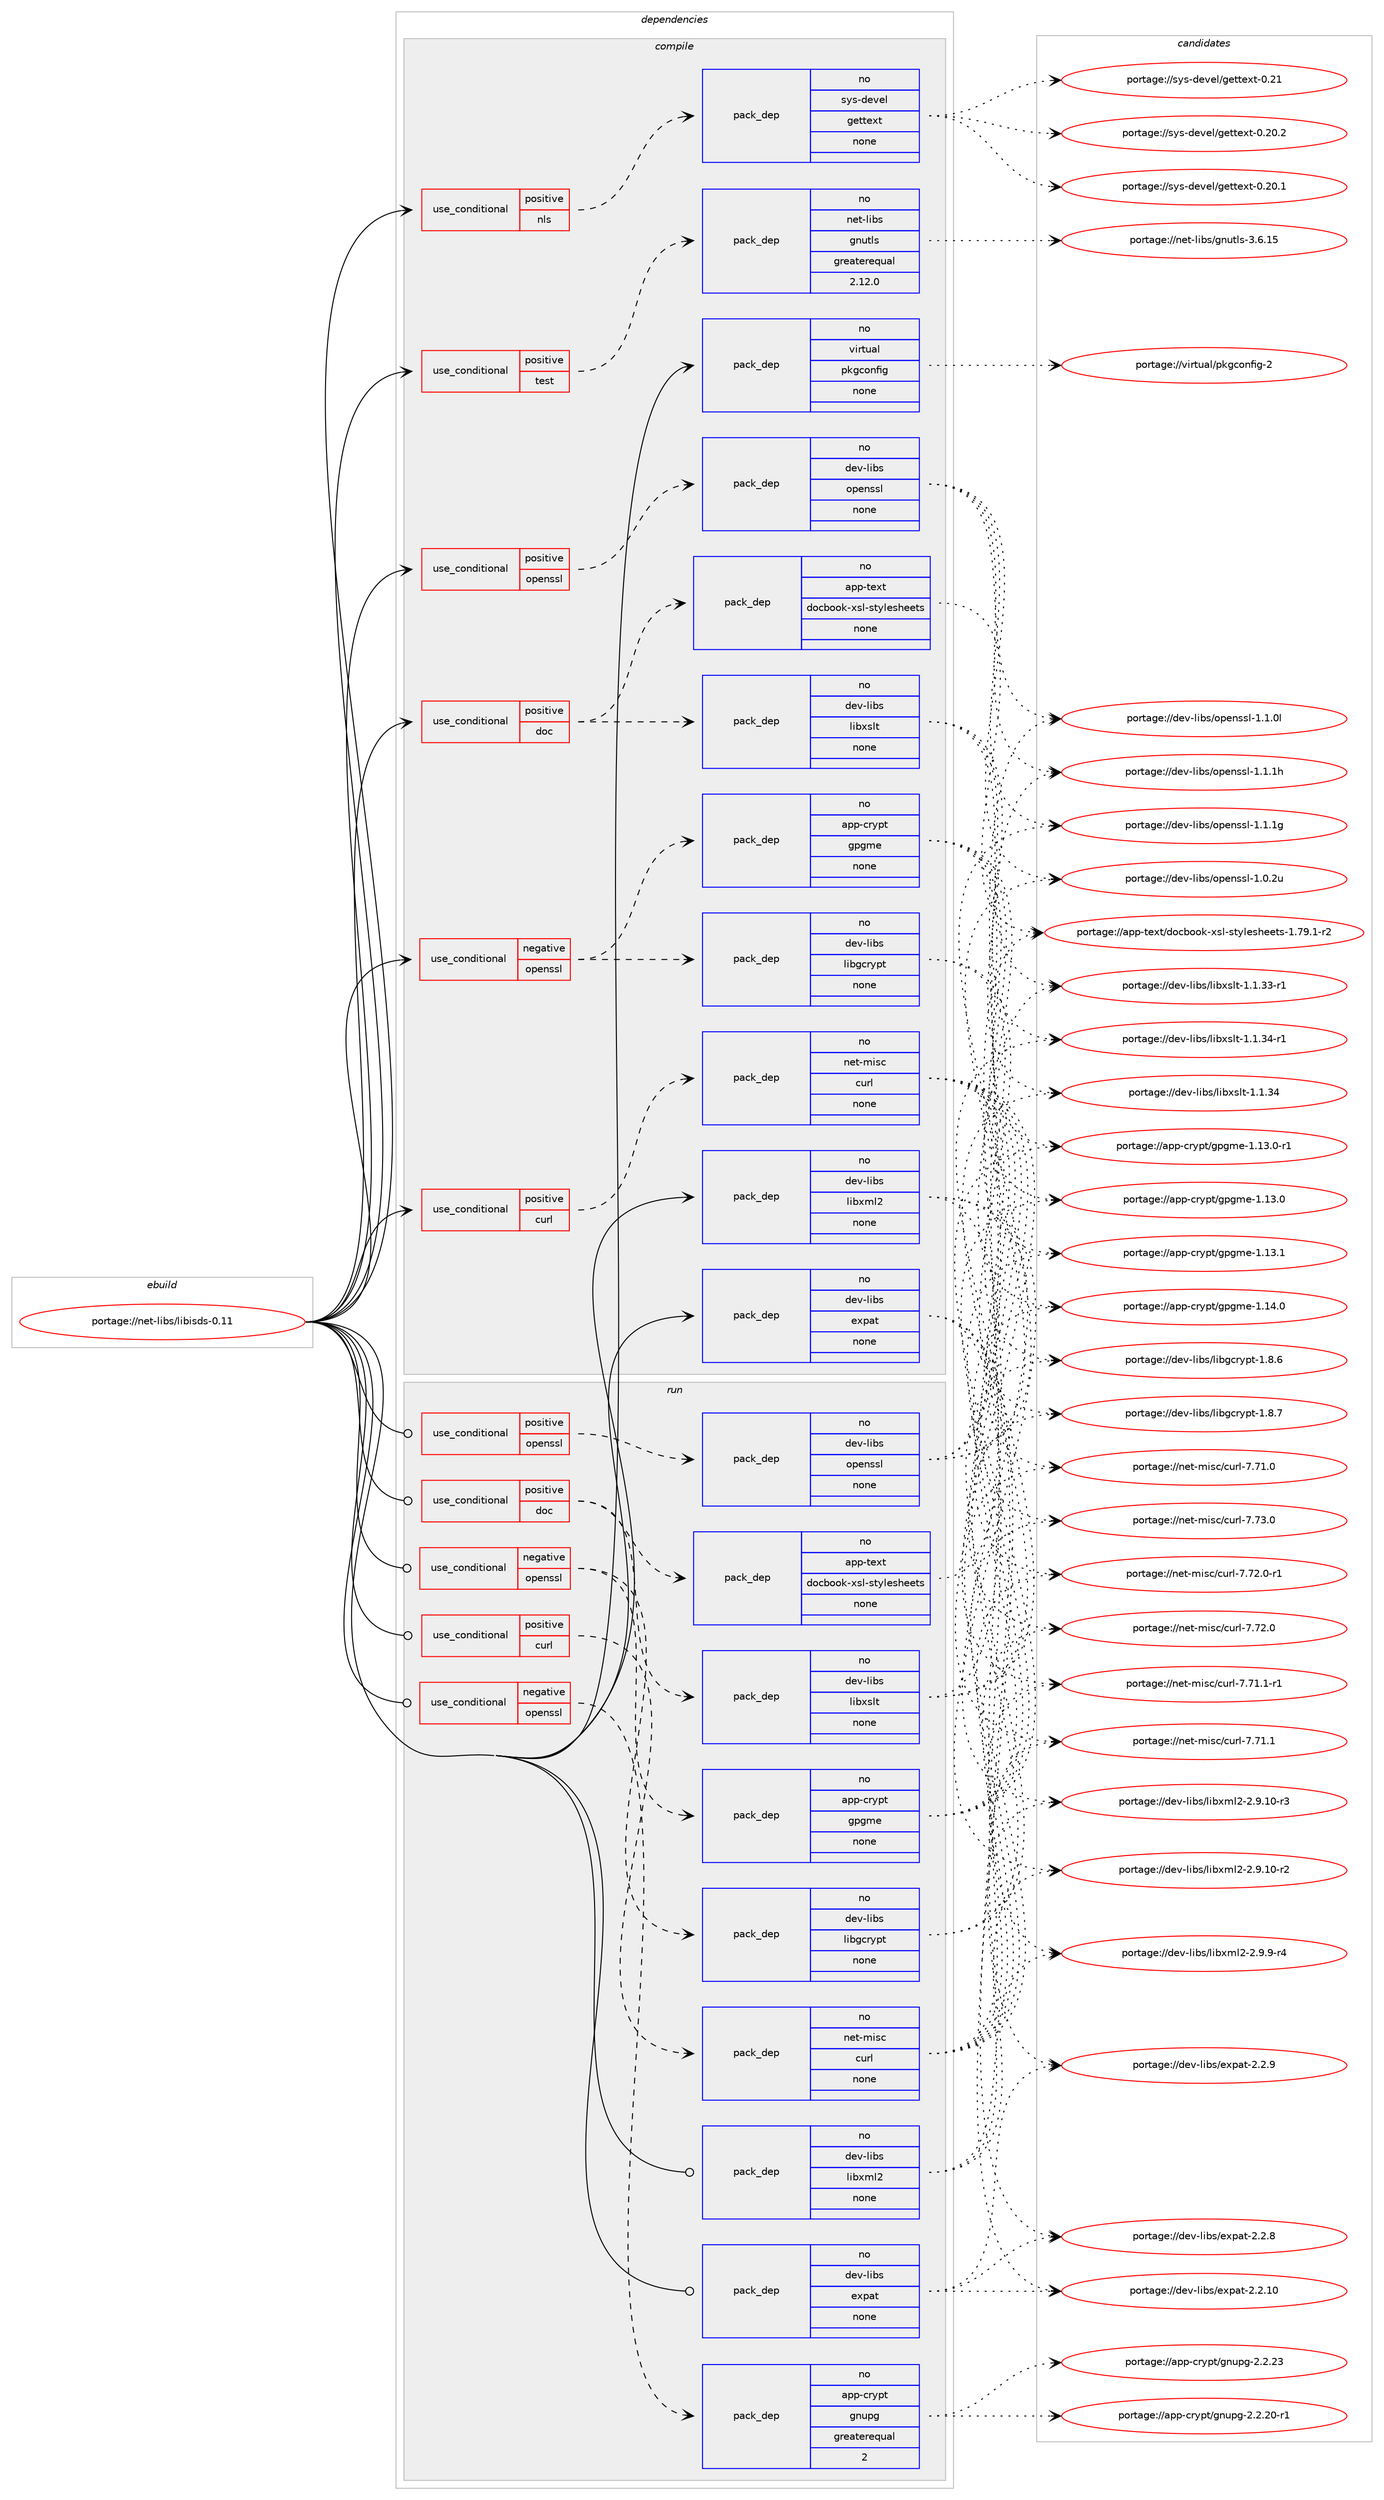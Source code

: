 digraph prolog {

# *************
# Graph options
# *************

newrank=true;
concentrate=true;
compound=true;
graph [rankdir=LR,fontname=Helvetica,fontsize=10,ranksep=1.5];#, ranksep=2.5, nodesep=0.2];
edge  [arrowhead=vee];
node  [fontname=Helvetica,fontsize=10];

# **********
# The ebuild
# **********

subgraph cluster_leftcol {
color=gray;
rank=same;
label=<<i>ebuild</i>>;
id [label="portage://net-libs/libisds-0.11", color=red, width=4, href="../net-libs/libisds-0.11.svg"];
}

# ****************
# The dependencies
# ****************

subgraph cluster_midcol {
color=gray;
label=<<i>dependencies</i>>;
subgraph cluster_compile {
fillcolor="#eeeeee";
style=filled;
label=<<i>compile</i>>;
subgraph cond523 {
dependency3342 [label=<<TABLE BORDER="0" CELLBORDER="1" CELLSPACING="0" CELLPADDING="4"><TR><TD ROWSPAN="3" CELLPADDING="10">use_conditional</TD></TR><TR><TD>negative</TD></TR><TR><TD>openssl</TD></TR></TABLE>>, shape=none, color=red];
subgraph pack2778 {
dependency3343 [label=<<TABLE BORDER="0" CELLBORDER="1" CELLSPACING="0" CELLPADDING="4" WIDTH="220"><TR><TD ROWSPAN="6" CELLPADDING="30">pack_dep</TD></TR><TR><TD WIDTH="110">no</TD></TR><TR><TD>app-crypt</TD></TR><TR><TD>gpgme</TD></TR><TR><TD>none</TD></TR><TR><TD></TD></TR></TABLE>>, shape=none, color=blue];
}
dependency3342:e -> dependency3343:w [weight=20,style="dashed",arrowhead="vee"];
subgraph pack2779 {
dependency3344 [label=<<TABLE BORDER="0" CELLBORDER="1" CELLSPACING="0" CELLPADDING="4" WIDTH="220"><TR><TD ROWSPAN="6" CELLPADDING="30">pack_dep</TD></TR><TR><TD WIDTH="110">no</TD></TR><TR><TD>dev-libs</TD></TR><TR><TD>libgcrypt</TD></TR><TR><TD>none</TD></TR><TR><TD></TD></TR></TABLE>>, shape=none, color=blue];
}
dependency3342:e -> dependency3344:w [weight=20,style="dashed",arrowhead="vee"];
}
id:e -> dependency3342:w [weight=20,style="solid",arrowhead="vee"];
subgraph cond524 {
dependency3345 [label=<<TABLE BORDER="0" CELLBORDER="1" CELLSPACING="0" CELLPADDING="4"><TR><TD ROWSPAN="3" CELLPADDING="10">use_conditional</TD></TR><TR><TD>positive</TD></TR><TR><TD>curl</TD></TR></TABLE>>, shape=none, color=red];
subgraph pack2780 {
dependency3346 [label=<<TABLE BORDER="0" CELLBORDER="1" CELLSPACING="0" CELLPADDING="4" WIDTH="220"><TR><TD ROWSPAN="6" CELLPADDING="30">pack_dep</TD></TR><TR><TD WIDTH="110">no</TD></TR><TR><TD>net-misc</TD></TR><TR><TD>curl</TD></TR><TR><TD>none</TD></TR><TR><TD></TD></TR></TABLE>>, shape=none, color=blue];
}
dependency3345:e -> dependency3346:w [weight=20,style="dashed",arrowhead="vee"];
}
id:e -> dependency3345:w [weight=20,style="solid",arrowhead="vee"];
subgraph cond525 {
dependency3347 [label=<<TABLE BORDER="0" CELLBORDER="1" CELLSPACING="0" CELLPADDING="4"><TR><TD ROWSPAN="3" CELLPADDING="10">use_conditional</TD></TR><TR><TD>positive</TD></TR><TR><TD>doc</TD></TR></TABLE>>, shape=none, color=red];
subgraph pack2781 {
dependency3348 [label=<<TABLE BORDER="0" CELLBORDER="1" CELLSPACING="0" CELLPADDING="4" WIDTH="220"><TR><TD ROWSPAN="6" CELLPADDING="30">pack_dep</TD></TR><TR><TD WIDTH="110">no</TD></TR><TR><TD>app-text</TD></TR><TR><TD>docbook-xsl-stylesheets</TD></TR><TR><TD>none</TD></TR><TR><TD></TD></TR></TABLE>>, shape=none, color=blue];
}
dependency3347:e -> dependency3348:w [weight=20,style="dashed",arrowhead="vee"];
subgraph pack2782 {
dependency3349 [label=<<TABLE BORDER="0" CELLBORDER="1" CELLSPACING="0" CELLPADDING="4" WIDTH="220"><TR><TD ROWSPAN="6" CELLPADDING="30">pack_dep</TD></TR><TR><TD WIDTH="110">no</TD></TR><TR><TD>dev-libs</TD></TR><TR><TD>libxslt</TD></TR><TR><TD>none</TD></TR><TR><TD></TD></TR></TABLE>>, shape=none, color=blue];
}
dependency3347:e -> dependency3349:w [weight=20,style="dashed",arrowhead="vee"];
}
id:e -> dependency3347:w [weight=20,style="solid",arrowhead="vee"];
subgraph cond526 {
dependency3350 [label=<<TABLE BORDER="0" CELLBORDER="1" CELLSPACING="0" CELLPADDING="4"><TR><TD ROWSPAN="3" CELLPADDING="10">use_conditional</TD></TR><TR><TD>positive</TD></TR><TR><TD>nls</TD></TR></TABLE>>, shape=none, color=red];
subgraph pack2783 {
dependency3351 [label=<<TABLE BORDER="0" CELLBORDER="1" CELLSPACING="0" CELLPADDING="4" WIDTH="220"><TR><TD ROWSPAN="6" CELLPADDING="30">pack_dep</TD></TR><TR><TD WIDTH="110">no</TD></TR><TR><TD>sys-devel</TD></TR><TR><TD>gettext</TD></TR><TR><TD>none</TD></TR><TR><TD></TD></TR></TABLE>>, shape=none, color=blue];
}
dependency3350:e -> dependency3351:w [weight=20,style="dashed",arrowhead="vee"];
}
id:e -> dependency3350:w [weight=20,style="solid",arrowhead="vee"];
subgraph cond527 {
dependency3352 [label=<<TABLE BORDER="0" CELLBORDER="1" CELLSPACING="0" CELLPADDING="4"><TR><TD ROWSPAN="3" CELLPADDING="10">use_conditional</TD></TR><TR><TD>positive</TD></TR><TR><TD>openssl</TD></TR></TABLE>>, shape=none, color=red];
subgraph pack2784 {
dependency3353 [label=<<TABLE BORDER="0" CELLBORDER="1" CELLSPACING="0" CELLPADDING="4" WIDTH="220"><TR><TD ROWSPAN="6" CELLPADDING="30">pack_dep</TD></TR><TR><TD WIDTH="110">no</TD></TR><TR><TD>dev-libs</TD></TR><TR><TD>openssl</TD></TR><TR><TD>none</TD></TR><TR><TD></TD></TR></TABLE>>, shape=none, color=blue];
}
dependency3352:e -> dependency3353:w [weight=20,style="dashed",arrowhead="vee"];
}
id:e -> dependency3352:w [weight=20,style="solid",arrowhead="vee"];
subgraph cond528 {
dependency3354 [label=<<TABLE BORDER="0" CELLBORDER="1" CELLSPACING="0" CELLPADDING="4"><TR><TD ROWSPAN="3" CELLPADDING="10">use_conditional</TD></TR><TR><TD>positive</TD></TR><TR><TD>test</TD></TR></TABLE>>, shape=none, color=red];
subgraph pack2785 {
dependency3355 [label=<<TABLE BORDER="0" CELLBORDER="1" CELLSPACING="0" CELLPADDING="4" WIDTH="220"><TR><TD ROWSPAN="6" CELLPADDING="30">pack_dep</TD></TR><TR><TD WIDTH="110">no</TD></TR><TR><TD>net-libs</TD></TR><TR><TD>gnutls</TD></TR><TR><TD>greaterequal</TD></TR><TR><TD>2.12.0</TD></TR></TABLE>>, shape=none, color=blue];
}
dependency3354:e -> dependency3355:w [weight=20,style="dashed",arrowhead="vee"];
}
id:e -> dependency3354:w [weight=20,style="solid",arrowhead="vee"];
subgraph pack2786 {
dependency3356 [label=<<TABLE BORDER="0" CELLBORDER="1" CELLSPACING="0" CELLPADDING="4" WIDTH="220"><TR><TD ROWSPAN="6" CELLPADDING="30">pack_dep</TD></TR><TR><TD WIDTH="110">no</TD></TR><TR><TD>dev-libs</TD></TR><TR><TD>expat</TD></TR><TR><TD>none</TD></TR><TR><TD></TD></TR></TABLE>>, shape=none, color=blue];
}
id:e -> dependency3356:w [weight=20,style="solid",arrowhead="vee"];
subgraph pack2787 {
dependency3357 [label=<<TABLE BORDER="0" CELLBORDER="1" CELLSPACING="0" CELLPADDING="4" WIDTH="220"><TR><TD ROWSPAN="6" CELLPADDING="30">pack_dep</TD></TR><TR><TD WIDTH="110">no</TD></TR><TR><TD>dev-libs</TD></TR><TR><TD>libxml2</TD></TR><TR><TD>none</TD></TR><TR><TD></TD></TR></TABLE>>, shape=none, color=blue];
}
id:e -> dependency3357:w [weight=20,style="solid",arrowhead="vee"];
subgraph pack2788 {
dependency3358 [label=<<TABLE BORDER="0" CELLBORDER="1" CELLSPACING="0" CELLPADDING="4" WIDTH="220"><TR><TD ROWSPAN="6" CELLPADDING="30">pack_dep</TD></TR><TR><TD WIDTH="110">no</TD></TR><TR><TD>virtual</TD></TR><TR><TD>pkgconfig</TD></TR><TR><TD>none</TD></TR><TR><TD></TD></TR></TABLE>>, shape=none, color=blue];
}
id:e -> dependency3358:w [weight=20,style="solid",arrowhead="vee"];
}
subgraph cluster_compileandrun {
fillcolor="#eeeeee";
style=filled;
label=<<i>compile and run</i>>;
}
subgraph cluster_run {
fillcolor="#eeeeee";
style=filled;
label=<<i>run</i>>;
subgraph cond529 {
dependency3359 [label=<<TABLE BORDER="0" CELLBORDER="1" CELLSPACING="0" CELLPADDING="4"><TR><TD ROWSPAN="3" CELLPADDING="10">use_conditional</TD></TR><TR><TD>negative</TD></TR><TR><TD>openssl</TD></TR></TABLE>>, shape=none, color=red];
subgraph pack2789 {
dependency3360 [label=<<TABLE BORDER="0" CELLBORDER="1" CELLSPACING="0" CELLPADDING="4" WIDTH="220"><TR><TD ROWSPAN="6" CELLPADDING="30">pack_dep</TD></TR><TR><TD WIDTH="110">no</TD></TR><TR><TD>app-crypt</TD></TR><TR><TD>gnupg</TD></TR><TR><TD>greaterequal</TD></TR><TR><TD>2</TD></TR></TABLE>>, shape=none, color=blue];
}
dependency3359:e -> dependency3360:w [weight=20,style="dashed",arrowhead="vee"];
}
id:e -> dependency3359:w [weight=20,style="solid",arrowhead="odot"];
subgraph cond530 {
dependency3361 [label=<<TABLE BORDER="0" CELLBORDER="1" CELLSPACING="0" CELLPADDING="4"><TR><TD ROWSPAN="3" CELLPADDING="10">use_conditional</TD></TR><TR><TD>negative</TD></TR><TR><TD>openssl</TD></TR></TABLE>>, shape=none, color=red];
subgraph pack2790 {
dependency3362 [label=<<TABLE BORDER="0" CELLBORDER="1" CELLSPACING="0" CELLPADDING="4" WIDTH="220"><TR><TD ROWSPAN="6" CELLPADDING="30">pack_dep</TD></TR><TR><TD WIDTH="110">no</TD></TR><TR><TD>app-crypt</TD></TR><TR><TD>gpgme</TD></TR><TR><TD>none</TD></TR><TR><TD></TD></TR></TABLE>>, shape=none, color=blue];
}
dependency3361:e -> dependency3362:w [weight=20,style="dashed",arrowhead="vee"];
subgraph pack2791 {
dependency3363 [label=<<TABLE BORDER="0" CELLBORDER="1" CELLSPACING="0" CELLPADDING="4" WIDTH="220"><TR><TD ROWSPAN="6" CELLPADDING="30">pack_dep</TD></TR><TR><TD WIDTH="110">no</TD></TR><TR><TD>dev-libs</TD></TR><TR><TD>libgcrypt</TD></TR><TR><TD>none</TD></TR><TR><TD></TD></TR></TABLE>>, shape=none, color=blue];
}
dependency3361:e -> dependency3363:w [weight=20,style="dashed",arrowhead="vee"];
}
id:e -> dependency3361:w [weight=20,style="solid",arrowhead="odot"];
subgraph cond531 {
dependency3364 [label=<<TABLE BORDER="0" CELLBORDER="1" CELLSPACING="0" CELLPADDING="4"><TR><TD ROWSPAN="3" CELLPADDING="10">use_conditional</TD></TR><TR><TD>positive</TD></TR><TR><TD>curl</TD></TR></TABLE>>, shape=none, color=red];
subgraph pack2792 {
dependency3365 [label=<<TABLE BORDER="0" CELLBORDER="1" CELLSPACING="0" CELLPADDING="4" WIDTH="220"><TR><TD ROWSPAN="6" CELLPADDING="30">pack_dep</TD></TR><TR><TD WIDTH="110">no</TD></TR><TR><TD>net-misc</TD></TR><TR><TD>curl</TD></TR><TR><TD>none</TD></TR><TR><TD></TD></TR></TABLE>>, shape=none, color=blue];
}
dependency3364:e -> dependency3365:w [weight=20,style="dashed",arrowhead="vee"];
}
id:e -> dependency3364:w [weight=20,style="solid",arrowhead="odot"];
subgraph cond532 {
dependency3366 [label=<<TABLE BORDER="0" CELLBORDER="1" CELLSPACING="0" CELLPADDING="4"><TR><TD ROWSPAN="3" CELLPADDING="10">use_conditional</TD></TR><TR><TD>positive</TD></TR><TR><TD>doc</TD></TR></TABLE>>, shape=none, color=red];
subgraph pack2793 {
dependency3367 [label=<<TABLE BORDER="0" CELLBORDER="1" CELLSPACING="0" CELLPADDING="4" WIDTH="220"><TR><TD ROWSPAN="6" CELLPADDING="30">pack_dep</TD></TR><TR><TD WIDTH="110">no</TD></TR><TR><TD>app-text</TD></TR><TR><TD>docbook-xsl-stylesheets</TD></TR><TR><TD>none</TD></TR><TR><TD></TD></TR></TABLE>>, shape=none, color=blue];
}
dependency3366:e -> dependency3367:w [weight=20,style="dashed",arrowhead="vee"];
subgraph pack2794 {
dependency3368 [label=<<TABLE BORDER="0" CELLBORDER="1" CELLSPACING="0" CELLPADDING="4" WIDTH="220"><TR><TD ROWSPAN="6" CELLPADDING="30">pack_dep</TD></TR><TR><TD WIDTH="110">no</TD></TR><TR><TD>dev-libs</TD></TR><TR><TD>libxslt</TD></TR><TR><TD>none</TD></TR><TR><TD></TD></TR></TABLE>>, shape=none, color=blue];
}
dependency3366:e -> dependency3368:w [weight=20,style="dashed",arrowhead="vee"];
}
id:e -> dependency3366:w [weight=20,style="solid",arrowhead="odot"];
subgraph cond533 {
dependency3369 [label=<<TABLE BORDER="0" CELLBORDER="1" CELLSPACING="0" CELLPADDING="4"><TR><TD ROWSPAN="3" CELLPADDING="10">use_conditional</TD></TR><TR><TD>positive</TD></TR><TR><TD>openssl</TD></TR></TABLE>>, shape=none, color=red];
subgraph pack2795 {
dependency3370 [label=<<TABLE BORDER="0" CELLBORDER="1" CELLSPACING="0" CELLPADDING="4" WIDTH="220"><TR><TD ROWSPAN="6" CELLPADDING="30">pack_dep</TD></TR><TR><TD WIDTH="110">no</TD></TR><TR><TD>dev-libs</TD></TR><TR><TD>openssl</TD></TR><TR><TD>none</TD></TR><TR><TD></TD></TR></TABLE>>, shape=none, color=blue];
}
dependency3369:e -> dependency3370:w [weight=20,style="dashed",arrowhead="vee"];
}
id:e -> dependency3369:w [weight=20,style="solid",arrowhead="odot"];
subgraph pack2796 {
dependency3371 [label=<<TABLE BORDER="0" CELLBORDER="1" CELLSPACING="0" CELLPADDING="4" WIDTH="220"><TR><TD ROWSPAN="6" CELLPADDING="30">pack_dep</TD></TR><TR><TD WIDTH="110">no</TD></TR><TR><TD>dev-libs</TD></TR><TR><TD>expat</TD></TR><TR><TD>none</TD></TR><TR><TD></TD></TR></TABLE>>, shape=none, color=blue];
}
id:e -> dependency3371:w [weight=20,style="solid",arrowhead="odot"];
subgraph pack2797 {
dependency3372 [label=<<TABLE BORDER="0" CELLBORDER="1" CELLSPACING="0" CELLPADDING="4" WIDTH="220"><TR><TD ROWSPAN="6" CELLPADDING="30">pack_dep</TD></TR><TR><TD WIDTH="110">no</TD></TR><TR><TD>dev-libs</TD></TR><TR><TD>libxml2</TD></TR><TR><TD>none</TD></TR><TR><TD></TD></TR></TABLE>>, shape=none, color=blue];
}
id:e -> dependency3372:w [weight=20,style="solid",arrowhead="odot"];
}
}

# **************
# The candidates
# **************

subgraph cluster_choices {
rank=same;
color=gray;
label=<<i>candidates</i>>;

subgraph choice2778 {
color=black;
nodesep=1;
choice9711211245991141211121164710311210310910145494649524648 [label="portage://app-crypt/gpgme-1.14.0", color=red, width=4,href="../app-crypt/gpgme-1.14.0.svg"];
choice9711211245991141211121164710311210310910145494649514649 [label="portage://app-crypt/gpgme-1.13.1", color=red, width=4,href="../app-crypt/gpgme-1.13.1.svg"];
choice97112112459911412111211647103112103109101454946495146484511449 [label="portage://app-crypt/gpgme-1.13.0-r1", color=red, width=4,href="../app-crypt/gpgme-1.13.0-r1.svg"];
choice9711211245991141211121164710311210310910145494649514648 [label="portage://app-crypt/gpgme-1.13.0", color=red, width=4,href="../app-crypt/gpgme-1.13.0.svg"];
dependency3343:e -> choice9711211245991141211121164710311210310910145494649524648:w [style=dotted,weight="100"];
dependency3343:e -> choice9711211245991141211121164710311210310910145494649514649:w [style=dotted,weight="100"];
dependency3343:e -> choice97112112459911412111211647103112103109101454946495146484511449:w [style=dotted,weight="100"];
dependency3343:e -> choice9711211245991141211121164710311210310910145494649514648:w [style=dotted,weight="100"];
}
subgraph choice2779 {
color=black;
nodesep=1;
choice1001011184510810598115471081059810399114121112116454946564655 [label="portage://dev-libs/libgcrypt-1.8.7", color=red, width=4,href="../dev-libs/libgcrypt-1.8.7.svg"];
choice1001011184510810598115471081059810399114121112116454946564654 [label="portage://dev-libs/libgcrypt-1.8.6", color=red, width=4,href="../dev-libs/libgcrypt-1.8.6.svg"];
dependency3344:e -> choice1001011184510810598115471081059810399114121112116454946564655:w [style=dotted,weight="100"];
dependency3344:e -> choice1001011184510810598115471081059810399114121112116454946564654:w [style=dotted,weight="100"];
}
subgraph choice2780 {
color=black;
nodesep=1;
choice1101011164510910511599479911711410845554655514648 [label="portage://net-misc/curl-7.73.0", color=red, width=4,href="../net-misc/curl-7.73.0.svg"];
choice11010111645109105115994799117114108455546555046484511449 [label="portage://net-misc/curl-7.72.0-r1", color=red, width=4,href="../net-misc/curl-7.72.0-r1.svg"];
choice1101011164510910511599479911711410845554655504648 [label="portage://net-misc/curl-7.72.0", color=red, width=4,href="../net-misc/curl-7.72.0.svg"];
choice11010111645109105115994799117114108455546554946494511449 [label="portage://net-misc/curl-7.71.1-r1", color=red, width=4,href="../net-misc/curl-7.71.1-r1.svg"];
choice1101011164510910511599479911711410845554655494649 [label="portage://net-misc/curl-7.71.1", color=red, width=4,href="../net-misc/curl-7.71.1.svg"];
choice1101011164510910511599479911711410845554655494648 [label="portage://net-misc/curl-7.71.0", color=red, width=4,href="../net-misc/curl-7.71.0.svg"];
dependency3346:e -> choice1101011164510910511599479911711410845554655514648:w [style=dotted,weight="100"];
dependency3346:e -> choice11010111645109105115994799117114108455546555046484511449:w [style=dotted,weight="100"];
dependency3346:e -> choice1101011164510910511599479911711410845554655504648:w [style=dotted,weight="100"];
dependency3346:e -> choice11010111645109105115994799117114108455546554946494511449:w [style=dotted,weight="100"];
dependency3346:e -> choice1101011164510910511599479911711410845554655494649:w [style=dotted,weight="100"];
dependency3346:e -> choice1101011164510910511599479911711410845554655494648:w [style=dotted,weight="100"];
}
subgraph choice2781 {
color=black;
nodesep=1;
choice97112112451161011201164710011199981111111074512011510845115116121108101115104101101116115454946555746494511450 [label="portage://app-text/docbook-xsl-stylesheets-1.79.1-r2", color=red, width=4,href="../app-text/docbook-xsl-stylesheets-1.79.1-r2.svg"];
dependency3348:e -> choice97112112451161011201164710011199981111111074512011510845115116121108101115104101101116115454946555746494511450:w [style=dotted,weight="100"];
}
subgraph choice2782 {
color=black;
nodesep=1;
choice10010111845108105981154710810598120115108116454946494651524511449 [label="portage://dev-libs/libxslt-1.1.34-r1", color=red, width=4,href="../dev-libs/libxslt-1.1.34-r1.svg"];
choice1001011184510810598115471081059812011510811645494649465152 [label="portage://dev-libs/libxslt-1.1.34", color=red, width=4,href="../dev-libs/libxslt-1.1.34.svg"];
choice10010111845108105981154710810598120115108116454946494651514511449 [label="portage://dev-libs/libxslt-1.1.33-r1", color=red, width=4,href="../dev-libs/libxslt-1.1.33-r1.svg"];
dependency3349:e -> choice10010111845108105981154710810598120115108116454946494651524511449:w [style=dotted,weight="100"];
dependency3349:e -> choice1001011184510810598115471081059812011510811645494649465152:w [style=dotted,weight="100"];
dependency3349:e -> choice10010111845108105981154710810598120115108116454946494651514511449:w [style=dotted,weight="100"];
}
subgraph choice2783 {
color=black;
nodesep=1;
choice11512111545100101118101108471031011161161011201164548465049 [label="portage://sys-devel/gettext-0.21", color=red, width=4,href="../sys-devel/gettext-0.21.svg"];
choice115121115451001011181011084710310111611610112011645484650484650 [label="portage://sys-devel/gettext-0.20.2", color=red, width=4,href="../sys-devel/gettext-0.20.2.svg"];
choice115121115451001011181011084710310111611610112011645484650484649 [label="portage://sys-devel/gettext-0.20.1", color=red, width=4,href="../sys-devel/gettext-0.20.1.svg"];
dependency3351:e -> choice11512111545100101118101108471031011161161011201164548465049:w [style=dotted,weight="100"];
dependency3351:e -> choice115121115451001011181011084710310111611610112011645484650484650:w [style=dotted,weight="100"];
dependency3351:e -> choice115121115451001011181011084710310111611610112011645484650484649:w [style=dotted,weight="100"];
}
subgraph choice2784 {
color=black;
nodesep=1;
choice100101118451081059811547111112101110115115108454946494649104 [label="portage://dev-libs/openssl-1.1.1h", color=red, width=4,href="../dev-libs/openssl-1.1.1h.svg"];
choice100101118451081059811547111112101110115115108454946494649103 [label="portage://dev-libs/openssl-1.1.1g", color=red, width=4,href="../dev-libs/openssl-1.1.1g.svg"];
choice100101118451081059811547111112101110115115108454946494648108 [label="portage://dev-libs/openssl-1.1.0l", color=red, width=4,href="../dev-libs/openssl-1.1.0l.svg"];
choice100101118451081059811547111112101110115115108454946484650117 [label="portage://dev-libs/openssl-1.0.2u", color=red, width=4,href="../dev-libs/openssl-1.0.2u.svg"];
dependency3353:e -> choice100101118451081059811547111112101110115115108454946494649104:w [style=dotted,weight="100"];
dependency3353:e -> choice100101118451081059811547111112101110115115108454946494649103:w [style=dotted,weight="100"];
dependency3353:e -> choice100101118451081059811547111112101110115115108454946494648108:w [style=dotted,weight="100"];
dependency3353:e -> choice100101118451081059811547111112101110115115108454946484650117:w [style=dotted,weight="100"];
}
subgraph choice2785 {
color=black;
nodesep=1;
choice11010111645108105981154710311011711610811545514654464953 [label="portage://net-libs/gnutls-3.6.15", color=red, width=4,href="../net-libs/gnutls-3.6.15.svg"];
dependency3355:e -> choice11010111645108105981154710311011711610811545514654464953:w [style=dotted,weight="100"];
}
subgraph choice2786 {
color=black;
nodesep=1;
choice10010111845108105981154710112011297116455046504657 [label="portage://dev-libs/expat-2.2.9", color=red, width=4,href="../dev-libs/expat-2.2.9.svg"];
choice10010111845108105981154710112011297116455046504656 [label="portage://dev-libs/expat-2.2.8", color=red, width=4,href="../dev-libs/expat-2.2.8.svg"];
choice1001011184510810598115471011201129711645504650464948 [label="portage://dev-libs/expat-2.2.10", color=red, width=4,href="../dev-libs/expat-2.2.10.svg"];
dependency3356:e -> choice10010111845108105981154710112011297116455046504657:w [style=dotted,weight="100"];
dependency3356:e -> choice10010111845108105981154710112011297116455046504656:w [style=dotted,weight="100"];
dependency3356:e -> choice1001011184510810598115471011201129711645504650464948:w [style=dotted,weight="100"];
}
subgraph choice2787 {
color=black;
nodesep=1;
choice10010111845108105981154710810598120109108504550465746574511452 [label="portage://dev-libs/libxml2-2.9.9-r4", color=red, width=4,href="../dev-libs/libxml2-2.9.9-r4.svg"];
choice1001011184510810598115471081059812010910850455046574649484511451 [label="portage://dev-libs/libxml2-2.9.10-r3", color=red, width=4,href="../dev-libs/libxml2-2.9.10-r3.svg"];
choice1001011184510810598115471081059812010910850455046574649484511450 [label="portage://dev-libs/libxml2-2.9.10-r2", color=red, width=4,href="../dev-libs/libxml2-2.9.10-r2.svg"];
dependency3357:e -> choice10010111845108105981154710810598120109108504550465746574511452:w [style=dotted,weight="100"];
dependency3357:e -> choice1001011184510810598115471081059812010910850455046574649484511451:w [style=dotted,weight="100"];
dependency3357:e -> choice1001011184510810598115471081059812010910850455046574649484511450:w [style=dotted,weight="100"];
}
subgraph choice2788 {
color=black;
nodesep=1;
choice1181051141161179710847112107103991111101021051034550 [label="portage://virtual/pkgconfig-2", color=red, width=4,href="../virtual/pkgconfig-2.svg"];
dependency3358:e -> choice1181051141161179710847112107103991111101021051034550:w [style=dotted,weight="100"];
}
subgraph choice2789 {
color=black;
nodesep=1;
choice9711211245991141211121164710311011711210345504650465051 [label="portage://app-crypt/gnupg-2.2.23", color=red, width=4,href="../app-crypt/gnupg-2.2.23.svg"];
choice97112112459911412111211647103110117112103455046504650484511449 [label="portage://app-crypt/gnupg-2.2.20-r1", color=red, width=4,href="../app-crypt/gnupg-2.2.20-r1.svg"];
dependency3360:e -> choice9711211245991141211121164710311011711210345504650465051:w [style=dotted,weight="100"];
dependency3360:e -> choice97112112459911412111211647103110117112103455046504650484511449:w [style=dotted,weight="100"];
}
subgraph choice2790 {
color=black;
nodesep=1;
choice9711211245991141211121164710311210310910145494649524648 [label="portage://app-crypt/gpgme-1.14.0", color=red, width=4,href="../app-crypt/gpgme-1.14.0.svg"];
choice9711211245991141211121164710311210310910145494649514649 [label="portage://app-crypt/gpgme-1.13.1", color=red, width=4,href="../app-crypt/gpgme-1.13.1.svg"];
choice97112112459911412111211647103112103109101454946495146484511449 [label="portage://app-crypt/gpgme-1.13.0-r1", color=red, width=4,href="../app-crypt/gpgme-1.13.0-r1.svg"];
choice9711211245991141211121164710311210310910145494649514648 [label="portage://app-crypt/gpgme-1.13.0", color=red, width=4,href="../app-crypt/gpgme-1.13.0.svg"];
dependency3362:e -> choice9711211245991141211121164710311210310910145494649524648:w [style=dotted,weight="100"];
dependency3362:e -> choice9711211245991141211121164710311210310910145494649514649:w [style=dotted,weight="100"];
dependency3362:e -> choice97112112459911412111211647103112103109101454946495146484511449:w [style=dotted,weight="100"];
dependency3362:e -> choice9711211245991141211121164710311210310910145494649514648:w [style=dotted,weight="100"];
}
subgraph choice2791 {
color=black;
nodesep=1;
choice1001011184510810598115471081059810399114121112116454946564655 [label="portage://dev-libs/libgcrypt-1.8.7", color=red, width=4,href="../dev-libs/libgcrypt-1.8.7.svg"];
choice1001011184510810598115471081059810399114121112116454946564654 [label="portage://dev-libs/libgcrypt-1.8.6", color=red, width=4,href="../dev-libs/libgcrypt-1.8.6.svg"];
dependency3363:e -> choice1001011184510810598115471081059810399114121112116454946564655:w [style=dotted,weight="100"];
dependency3363:e -> choice1001011184510810598115471081059810399114121112116454946564654:w [style=dotted,weight="100"];
}
subgraph choice2792 {
color=black;
nodesep=1;
choice1101011164510910511599479911711410845554655514648 [label="portage://net-misc/curl-7.73.0", color=red, width=4,href="../net-misc/curl-7.73.0.svg"];
choice11010111645109105115994799117114108455546555046484511449 [label="portage://net-misc/curl-7.72.0-r1", color=red, width=4,href="../net-misc/curl-7.72.0-r1.svg"];
choice1101011164510910511599479911711410845554655504648 [label="portage://net-misc/curl-7.72.0", color=red, width=4,href="../net-misc/curl-7.72.0.svg"];
choice11010111645109105115994799117114108455546554946494511449 [label="portage://net-misc/curl-7.71.1-r1", color=red, width=4,href="../net-misc/curl-7.71.1-r1.svg"];
choice1101011164510910511599479911711410845554655494649 [label="portage://net-misc/curl-7.71.1", color=red, width=4,href="../net-misc/curl-7.71.1.svg"];
choice1101011164510910511599479911711410845554655494648 [label="portage://net-misc/curl-7.71.0", color=red, width=4,href="../net-misc/curl-7.71.0.svg"];
dependency3365:e -> choice1101011164510910511599479911711410845554655514648:w [style=dotted,weight="100"];
dependency3365:e -> choice11010111645109105115994799117114108455546555046484511449:w [style=dotted,weight="100"];
dependency3365:e -> choice1101011164510910511599479911711410845554655504648:w [style=dotted,weight="100"];
dependency3365:e -> choice11010111645109105115994799117114108455546554946494511449:w [style=dotted,weight="100"];
dependency3365:e -> choice1101011164510910511599479911711410845554655494649:w [style=dotted,weight="100"];
dependency3365:e -> choice1101011164510910511599479911711410845554655494648:w [style=dotted,weight="100"];
}
subgraph choice2793 {
color=black;
nodesep=1;
choice97112112451161011201164710011199981111111074512011510845115116121108101115104101101116115454946555746494511450 [label="portage://app-text/docbook-xsl-stylesheets-1.79.1-r2", color=red, width=4,href="../app-text/docbook-xsl-stylesheets-1.79.1-r2.svg"];
dependency3367:e -> choice97112112451161011201164710011199981111111074512011510845115116121108101115104101101116115454946555746494511450:w [style=dotted,weight="100"];
}
subgraph choice2794 {
color=black;
nodesep=1;
choice10010111845108105981154710810598120115108116454946494651524511449 [label="portage://dev-libs/libxslt-1.1.34-r1", color=red, width=4,href="../dev-libs/libxslt-1.1.34-r1.svg"];
choice1001011184510810598115471081059812011510811645494649465152 [label="portage://dev-libs/libxslt-1.1.34", color=red, width=4,href="../dev-libs/libxslt-1.1.34.svg"];
choice10010111845108105981154710810598120115108116454946494651514511449 [label="portage://dev-libs/libxslt-1.1.33-r1", color=red, width=4,href="../dev-libs/libxslt-1.1.33-r1.svg"];
dependency3368:e -> choice10010111845108105981154710810598120115108116454946494651524511449:w [style=dotted,weight="100"];
dependency3368:e -> choice1001011184510810598115471081059812011510811645494649465152:w [style=dotted,weight="100"];
dependency3368:e -> choice10010111845108105981154710810598120115108116454946494651514511449:w [style=dotted,weight="100"];
}
subgraph choice2795 {
color=black;
nodesep=1;
choice100101118451081059811547111112101110115115108454946494649104 [label="portage://dev-libs/openssl-1.1.1h", color=red, width=4,href="../dev-libs/openssl-1.1.1h.svg"];
choice100101118451081059811547111112101110115115108454946494649103 [label="portage://dev-libs/openssl-1.1.1g", color=red, width=4,href="../dev-libs/openssl-1.1.1g.svg"];
choice100101118451081059811547111112101110115115108454946494648108 [label="portage://dev-libs/openssl-1.1.0l", color=red, width=4,href="../dev-libs/openssl-1.1.0l.svg"];
choice100101118451081059811547111112101110115115108454946484650117 [label="portage://dev-libs/openssl-1.0.2u", color=red, width=4,href="../dev-libs/openssl-1.0.2u.svg"];
dependency3370:e -> choice100101118451081059811547111112101110115115108454946494649104:w [style=dotted,weight="100"];
dependency3370:e -> choice100101118451081059811547111112101110115115108454946494649103:w [style=dotted,weight="100"];
dependency3370:e -> choice100101118451081059811547111112101110115115108454946494648108:w [style=dotted,weight="100"];
dependency3370:e -> choice100101118451081059811547111112101110115115108454946484650117:w [style=dotted,weight="100"];
}
subgraph choice2796 {
color=black;
nodesep=1;
choice10010111845108105981154710112011297116455046504657 [label="portage://dev-libs/expat-2.2.9", color=red, width=4,href="../dev-libs/expat-2.2.9.svg"];
choice10010111845108105981154710112011297116455046504656 [label="portage://dev-libs/expat-2.2.8", color=red, width=4,href="../dev-libs/expat-2.2.8.svg"];
choice1001011184510810598115471011201129711645504650464948 [label="portage://dev-libs/expat-2.2.10", color=red, width=4,href="../dev-libs/expat-2.2.10.svg"];
dependency3371:e -> choice10010111845108105981154710112011297116455046504657:w [style=dotted,weight="100"];
dependency3371:e -> choice10010111845108105981154710112011297116455046504656:w [style=dotted,weight="100"];
dependency3371:e -> choice1001011184510810598115471011201129711645504650464948:w [style=dotted,weight="100"];
}
subgraph choice2797 {
color=black;
nodesep=1;
choice10010111845108105981154710810598120109108504550465746574511452 [label="portage://dev-libs/libxml2-2.9.9-r4", color=red, width=4,href="../dev-libs/libxml2-2.9.9-r4.svg"];
choice1001011184510810598115471081059812010910850455046574649484511451 [label="portage://dev-libs/libxml2-2.9.10-r3", color=red, width=4,href="../dev-libs/libxml2-2.9.10-r3.svg"];
choice1001011184510810598115471081059812010910850455046574649484511450 [label="portage://dev-libs/libxml2-2.9.10-r2", color=red, width=4,href="../dev-libs/libxml2-2.9.10-r2.svg"];
dependency3372:e -> choice10010111845108105981154710810598120109108504550465746574511452:w [style=dotted,weight="100"];
dependency3372:e -> choice1001011184510810598115471081059812010910850455046574649484511451:w [style=dotted,weight="100"];
dependency3372:e -> choice1001011184510810598115471081059812010910850455046574649484511450:w [style=dotted,weight="100"];
}
}

}
